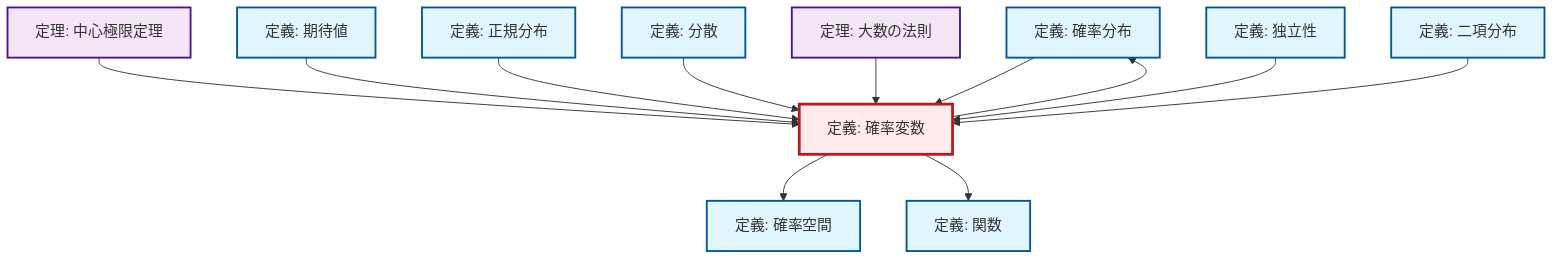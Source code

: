 graph TD
    classDef definition fill:#e1f5fe,stroke:#01579b,stroke-width:2px
    classDef theorem fill:#f3e5f5,stroke:#4a148c,stroke-width:2px
    classDef axiom fill:#fff3e0,stroke:#e65100,stroke-width:2px
    classDef example fill:#e8f5e9,stroke:#1b5e20,stroke-width:2px
    classDef current fill:#ffebee,stroke:#b71c1c,stroke-width:3px
    def-probability-distribution["定義: 確率分布"]:::definition
    thm-central-limit["定理: 中心極限定理"]:::theorem
    thm-law-of-large-numbers["定理: 大数の法則"]:::theorem
    def-expectation["定義: 期待値"]:::definition
    def-independence["定義: 独立性"]:::definition
    def-variance["定義: 分散"]:::definition
    def-normal-distribution["定義: 正規分布"]:::definition
    def-random-variable["定義: 確率変数"]:::definition
    def-probability-space["定義: 確率空間"]:::definition
    def-function["定義: 関数"]:::definition
    def-binomial-distribution["定義: 二項分布"]:::definition
    thm-central-limit --> def-random-variable
    def-expectation --> def-random-variable
    def-random-variable --> def-probability-space
    def-normal-distribution --> def-random-variable
    def-probability-distribution --> def-random-variable
    def-random-variable --> def-probability-distribution
    def-variance --> def-random-variable
    thm-law-of-large-numbers --> def-random-variable
    def-independence --> def-random-variable
    def-random-variable --> def-function
    def-binomial-distribution --> def-random-variable
    class def-random-variable current